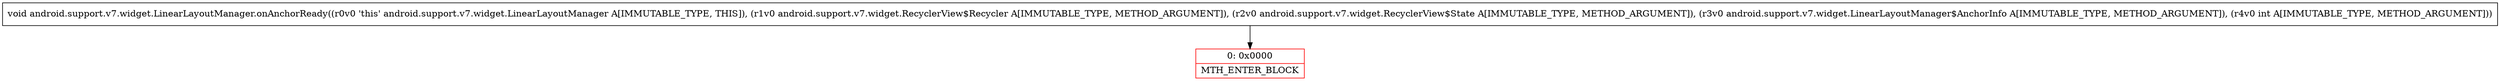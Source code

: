 digraph "CFG forandroid.support.v7.widget.LinearLayoutManager.onAnchorReady(Landroid\/support\/v7\/widget\/RecyclerView$Recycler;Landroid\/support\/v7\/widget\/RecyclerView$State;Landroid\/support\/v7\/widget\/LinearLayoutManager$AnchorInfo;I)V" {
subgraph cluster_Region_23296096 {
label = "R(0)";
node [shape=record,color=blue];
}
Node_0 [shape=record,color=red,label="{0\:\ 0x0000|MTH_ENTER_BLOCK\l}"];
MethodNode[shape=record,label="{void android.support.v7.widget.LinearLayoutManager.onAnchorReady((r0v0 'this' android.support.v7.widget.LinearLayoutManager A[IMMUTABLE_TYPE, THIS]), (r1v0 android.support.v7.widget.RecyclerView$Recycler A[IMMUTABLE_TYPE, METHOD_ARGUMENT]), (r2v0 android.support.v7.widget.RecyclerView$State A[IMMUTABLE_TYPE, METHOD_ARGUMENT]), (r3v0 android.support.v7.widget.LinearLayoutManager$AnchorInfo A[IMMUTABLE_TYPE, METHOD_ARGUMENT]), (r4v0 int A[IMMUTABLE_TYPE, METHOD_ARGUMENT])) }"];
MethodNode -> Node_0;
}

